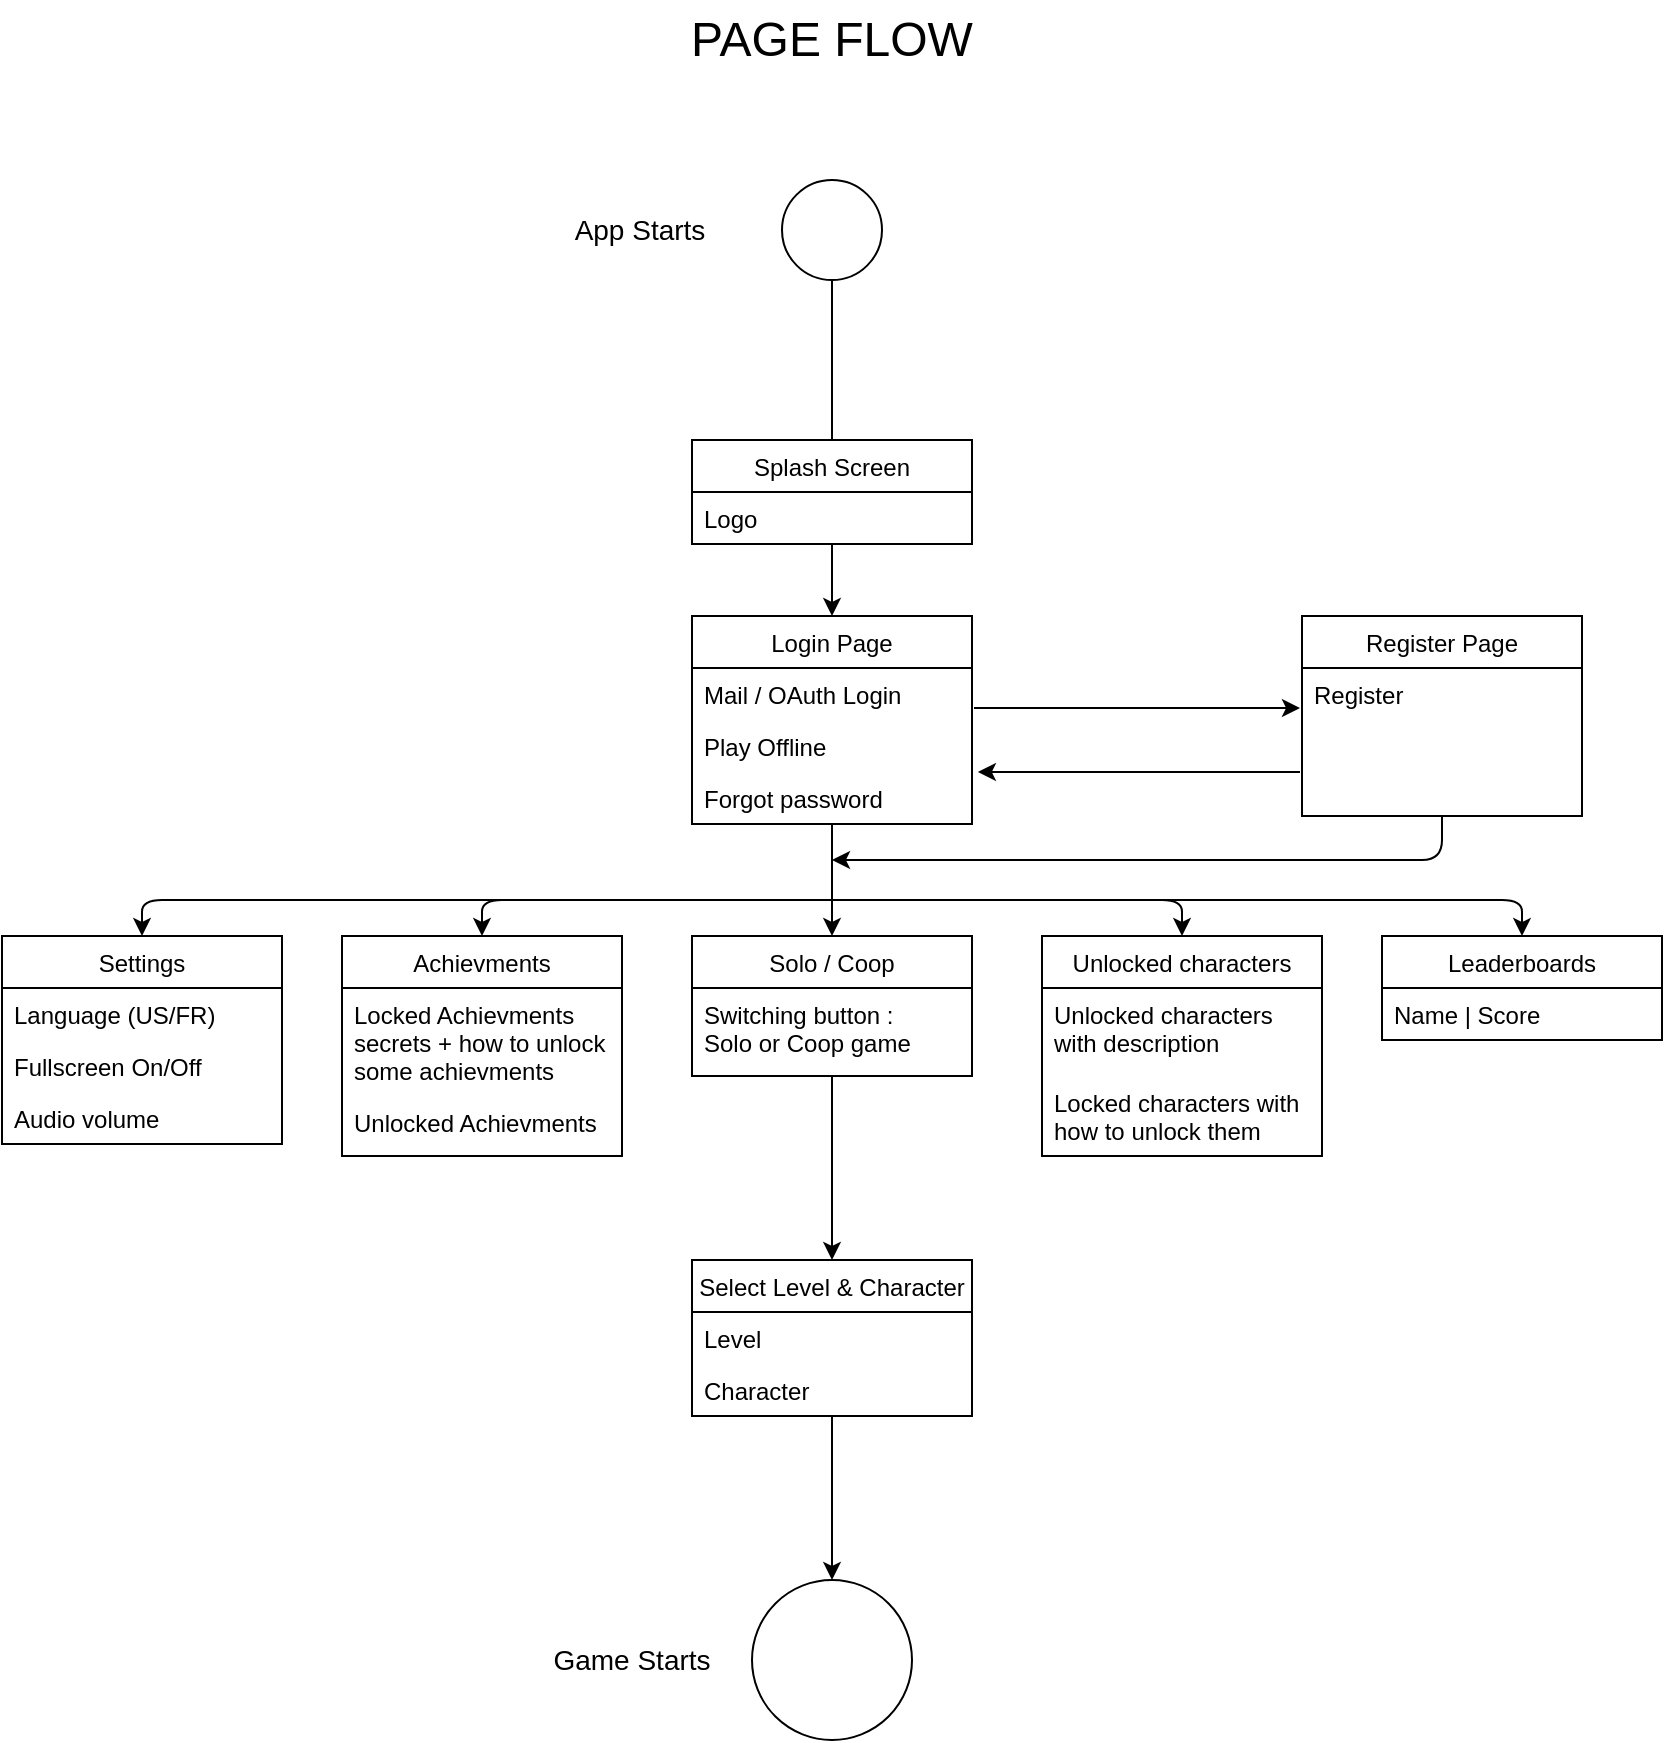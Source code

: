 <mxfile version="12.2.6" type="device" pages="1"><diagram id="9ZTFuKbLaaTlBLVydJLV" name="Page-1"><mxGraphModel dx="971" dy="521" grid="1" gridSize="10" guides="1" tooltips="1" connect="1" arrows="1" fold="1" page="1" pageScale="1" pageWidth="850" pageHeight="1100" math="0" shadow="0"><root><mxCell id="0"/><mxCell id="1" parent="0"/><mxCell id="7dmkmuUX9pxbG9tnKf14-1" value="&lt;font style=&quot;font-size: 24px&quot;&gt;PAGE FLOW&lt;/font&gt;" style="text;html=1;strokeColor=none;fillColor=none;align=center;verticalAlign=middle;whiteSpace=wrap;rounded=0;" parent="1" vertex="1"><mxGeometry x="265" y="30" width="320" height="40" as="geometry"/></mxCell><mxCell id="7dmkmuUX9pxbG9tnKf14-2" value="" style="ellipse;whiteSpace=wrap;html=1;aspect=fixed;" parent="1" vertex="1"><mxGeometry x="400" y="120" width="50" height="50" as="geometry"/></mxCell><mxCell id="7dmkmuUX9pxbG9tnKf14-3" value="" style="endArrow=none;html=1;entryX=0.5;entryY=1;entryDx=0;entryDy=0;exitX=0.5;exitY=0;exitDx=0;exitDy=0;" parent="1" source="7dmkmuUX9pxbG9tnKf14-8" target="7dmkmuUX9pxbG9tnKf14-2" edge="1"><mxGeometry width="50" height="50" relative="1" as="geometry"><mxPoint x="115" y="250" as="sourcePoint"/><mxPoint x="130" y="200" as="targetPoint"/></mxGeometry></mxCell><mxCell id="7dmkmuUX9pxbG9tnKf14-4" value="&lt;font style=&quot;font-size: 14px&quot;&gt;App Starts&lt;/font&gt;" style="text;html=1;strokeColor=none;fillColor=none;align=center;verticalAlign=middle;whiteSpace=wrap;rounded=0;" parent="1" vertex="1"><mxGeometry x="280" y="130" width="98" height="30" as="geometry"/></mxCell><mxCell id="7dmkmuUX9pxbG9tnKf14-8" value="Splash Screen" style="swimlane;fontStyle=0;childLayout=stackLayout;horizontal=1;startSize=26;fillColor=none;horizontalStack=0;resizeParent=1;resizeParentMax=0;resizeLast=0;collapsible=1;marginBottom=0;" parent="1" vertex="1"><mxGeometry x="355" y="250" width="140" height="52" as="geometry"/></mxCell><mxCell id="7dmkmuUX9pxbG9tnKf14-10" value="Logo" style="text;strokeColor=none;fillColor=none;align=left;verticalAlign=top;spacingLeft=4;spacingRight=4;overflow=hidden;rotatable=0;points=[[0,0.5],[1,0.5]];portConstraint=eastwest;" parent="7dmkmuUX9pxbG9tnKf14-8" vertex="1"><mxGeometry y="26" width="140" height="26" as="geometry"/></mxCell><mxCell id="7dmkmuUX9pxbG9tnKf14-12" value="Login Page" style="swimlane;fontStyle=0;childLayout=stackLayout;horizontal=1;startSize=26;fillColor=none;horizontalStack=0;resizeParent=1;resizeParentMax=0;resizeLast=0;collapsible=1;marginBottom=0;" parent="1" vertex="1"><mxGeometry x="355" y="338" width="140" height="104" as="geometry"/></mxCell><mxCell id="7dmkmuUX9pxbG9tnKf14-13" value="Mail / OAuth Login&#xA;" style="text;strokeColor=none;fillColor=none;align=left;verticalAlign=top;spacingLeft=4;spacingRight=4;overflow=hidden;rotatable=0;points=[[0,0.5],[1,0.5]];portConstraint=eastwest;" parent="7dmkmuUX9pxbG9tnKf14-12" vertex="1"><mxGeometry y="26" width="140" height="26" as="geometry"/></mxCell><mxCell id="7dmkmuUX9pxbG9tnKf14-14" value="Play Offline" style="text;strokeColor=none;fillColor=none;align=left;verticalAlign=top;spacingLeft=4;spacingRight=4;overflow=hidden;rotatable=0;points=[[0,0.5],[1,0.5]];portConstraint=eastwest;" parent="7dmkmuUX9pxbG9tnKf14-12" vertex="1"><mxGeometry y="52" width="140" height="26" as="geometry"/></mxCell><mxCell id="7dmkmuUX9pxbG9tnKf14-15" value="Forgot password" style="text;strokeColor=none;fillColor=none;align=left;verticalAlign=top;spacingLeft=4;spacingRight=4;overflow=hidden;rotatable=0;points=[[0,0.5],[1,0.5]];portConstraint=eastwest;" parent="7dmkmuUX9pxbG9tnKf14-12" vertex="1"><mxGeometry y="78" width="140" height="26" as="geometry"/></mxCell><mxCell id="7dmkmuUX9pxbG9tnKf14-16" value="" style="endArrow=classic;html=1;entryX=0.5;entryY=0;entryDx=0;entryDy=0;" parent="1" target="7dmkmuUX9pxbG9tnKf14-12" edge="1"><mxGeometry width="50" height="50" relative="1" as="geometry"><mxPoint x="425" y="302" as="sourcePoint"/><mxPoint x="117" y="340" as="targetPoint"/></mxGeometry></mxCell><mxCell id="7dmkmuUX9pxbG9tnKf14-18" value="Register Page" style="swimlane;fontStyle=0;childLayout=stackLayout;horizontal=1;startSize=26;fillColor=none;horizontalStack=0;resizeParent=1;resizeParentMax=0;resizeLast=0;collapsible=1;marginBottom=0;" parent="1" vertex="1"><mxGeometry x="660" y="337.944" width="140" height="100" as="geometry"/></mxCell><mxCell id="7dmkmuUX9pxbG9tnKf14-19" value="Register" style="text;strokeColor=none;fillColor=none;align=left;verticalAlign=top;spacingLeft=4;spacingRight=4;overflow=hidden;rotatable=0;points=[[0,0.5],[1,0.5]];portConstraint=eastwest;" parent="7dmkmuUX9pxbG9tnKf14-18" vertex="1"><mxGeometry y="26" width="140" height="74" as="geometry"/></mxCell><mxCell id="7dmkmuUX9pxbG9tnKf14-22" value="" style="endArrow=classic;html=1;" parent="1" edge="1"><mxGeometry width="50" height="50" relative="1" as="geometry"><mxPoint x="496" y="384" as="sourcePoint"/><mxPoint x="659" y="384" as="targetPoint"/></mxGeometry></mxCell><mxCell id="7dmkmuUX9pxbG9tnKf14-23" value="" style="endArrow=classic;html=1;entryX=1.021;entryY=1;entryDx=0;entryDy=0;entryPerimeter=0;" parent="1" target="7dmkmuUX9pxbG9tnKf14-14" edge="1"><mxGeometry width="50" height="50" relative="1" as="geometry"><mxPoint x="659" y="416" as="sourcePoint"/><mxPoint x="595" y="410" as="targetPoint"/></mxGeometry></mxCell><mxCell id="7dmkmuUX9pxbG9tnKf14-24" value="" style="endArrow=classic;html=1;exitX=0.5;exitY=1;exitDx=0;exitDy=0;" parent="1" source="7dmkmuUX9pxbG9tnKf14-12" edge="1"><mxGeometry width="50" height="50" relative="1" as="geometry"><mxPoint x="90" y="510" as="sourcePoint"/><mxPoint x="425" y="498" as="targetPoint"/></mxGeometry></mxCell><mxCell id="7dmkmuUX9pxbG9tnKf14-29" value="" style="endArrow=classic;html=1;exitX=0.5;exitY=1;exitDx=0;exitDy=0;" parent="1" source="7dmkmuUX9pxbG9tnKf14-18" edge="1"><mxGeometry width="50" height="50" relative="1" as="geometry"><mxPoint x="330" y="440" as="sourcePoint"/><mxPoint x="425" y="460" as="targetPoint"/><Array as="points"><mxPoint x="730" y="460"/><mxPoint x="460" y="460"/></Array></mxGeometry></mxCell><mxCell id="Kcu6MGjQvvZdO2UNDdKB-2" value="Select Level &amp; Character" style="swimlane;fontStyle=0;childLayout=stackLayout;horizontal=1;startSize=26;fillColor=none;horizontalStack=0;resizeParent=1;resizeParentMax=0;resizeLast=0;collapsible=1;marginBottom=0;" parent="1" vertex="1"><mxGeometry x="355" y="660" width="140" height="78" as="geometry"/></mxCell><mxCell id="Kcu6MGjQvvZdO2UNDdKB-3" value="Level" style="text;strokeColor=none;fillColor=none;align=left;verticalAlign=top;spacingLeft=4;spacingRight=4;overflow=hidden;rotatable=0;points=[[0,0.5],[1,0.5]];portConstraint=eastwest;" parent="Kcu6MGjQvvZdO2UNDdKB-2" vertex="1"><mxGeometry y="26" width="140" height="26" as="geometry"/></mxCell><mxCell id="Kcu6MGjQvvZdO2UNDdKB-4" value="Character" style="text;strokeColor=none;fillColor=none;align=left;verticalAlign=top;spacingLeft=4;spacingRight=4;overflow=hidden;rotatable=0;points=[[0,0.5],[1,0.5]];portConstraint=eastwest;" parent="Kcu6MGjQvvZdO2UNDdKB-2" vertex="1"><mxGeometry y="52" width="140" height="26" as="geometry"/></mxCell><mxCell id="Kcu6MGjQvvZdO2UNDdKB-6" value="" style="endArrow=classic;html=1;exitX=0.5;exitY=1;exitDx=0;exitDy=0;entryX=0.5;entryY=0;entryDx=0;entryDy=0;" parent="1" source="muZz7DcOTvjvVoEXRwm4-7" target="Kcu6MGjQvvZdO2UNDdKB-2" edge="1"><mxGeometry width="50" height="50" relative="1" as="geometry"><mxPoint x="425" y="600" as="sourcePoint"/><mxPoint x="140" y="620" as="targetPoint"/></mxGeometry></mxCell><mxCell id="Kcu6MGjQvvZdO2UNDdKB-12" value="Achievments" style="swimlane;fontStyle=0;childLayout=stackLayout;horizontal=1;startSize=26;fillColor=none;horizontalStack=0;resizeParent=1;resizeParentMax=0;resizeLast=0;collapsible=1;marginBottom=0;" parent="1" vertex="1"><mxGeometry x="180" y="498" width="140" height="110" as="geometry"/></mxCell><mxCell id="Kcu6MGjQvvZdO2UNDdKB-13" value="Locked Achievments&#xA;secrets + how to unlock&#xA;some achievments&#xA;" style="text;strokeColor=none;fillColor=none;align=left;verticalAlign=top;spacingLeft=4;spacingRight=4;overflow=hidden;rotatable=0;points=[[0,0.5],[1,0.5]];portConstraint=eastwest;" parent="Kcu6MGjQvvZdO2UNDdKB-12" vertex="1"><mxGeometry y="26" width="140" height="54" as="geometry"/></mxCell><mxCell id="Kcu6MGjQvvZdO2UNDdKB-14" value="Unlocked Achievments" style="text;strokeColor=none;fillColor=none;align=left;verticalAlign=top;spacingLeft=4;spacingRight=4;overflow=hidden;rotatable=0;points=[[0,0.5],[1,0.5]];portConstraint=eastwest;" parent="Kcu6MGjQvvZdO2UNDdKB-12" vertex="1"><mxGeometry y="80" width="140" height="30" as="geometry"/></mxCell><mxCell id="Kcu6MGjQvvZdO2UNDdKB-16" value="Unlocked characters" style="swimlane;fontStyle=0;childLayout=stackLayout;horizontal=1;startSize=26;fillColor=none;horizontalStack=0;resizeParent=1;resizeParentMax=0;resizeLast=0;collapsible=1;marginBottom=0;" parent="1" vertex="1"><mxGeometry x="530" y="498" width="140" height="110" as="geometry"/></mxCell><mxCell id="Kcu6MGjQvvZdO2UNDdKB-17" value="Unlocked characters &#xA;with description&#xA;" style="text;strokeColor=none;fillColor=none;align=left;verticalAlign=top;spacingLeft=4;spacingRight=4;overflow=hidden;rotatable=0;points=[[0,0.5],[1,0.5]];portConstraint=eastwest;" parent="Kcu6MGjQvvZdO2UNDdKB-16" vertex="1"><mxGeometry y="26" width="140" height="44" as="geometry"/></mxCell><mxCell id="Kcu6MGjQvvZdO2UNDdKB-18" value="Locked characters with &#xA;how to unlock them&#xA;" style="text;strokeColor=none;fillColor=none;align=left;verticalAlign=top;spacingLeft=4;spacingRight=4;overflow=hidden;rotatable=0;points=[[0,0.5],[1,0.5]];portConstraint=eastwest;" parent="Kcu6MGjQvvZdO2UNDdKB-16" vertex="1"><mxGeometry y="70" width="140" height="40" as="geometry"/></mxCell><mxCell id="Kcu6MGjQvvZdO2UNDdKB-20" value="" style="endArrow=classic;html=1;entryX=0.5;entryY=0;entryDx=0;entryDy=0;" parent="1" target="Kcu6MGjQvvZdO2UNDdKB-16" edge="1"><mxGeometry width="50" height="50" relative="1" as="geometry"><mxPoint x="430" y="480" as="sourcePoint"/><mxPoint x="790" y="460" as="targetPoint"/><Array as="points"><mxPoint x="600" y="480"/></Array></mxGeometry></mxCell><mxCell id="Kcu6MGjQvvZdO2UNDdKB-21" value="" style="endArrow=classic;html=1;entryX=0.5;entryY=0;entryDx=0;entryDy=0;" parent="1" target="Kcu6MGjQvvZdO2UNDdKB-12" edge="1"><mxGeometry width="50" height="50" relative="1" as="geometry"><mxPoint x="440" y="480" as="sourcePoint"/><mxPoint x="220" y="410" as="targetPoint"/><Array as="points"><mxPoint x="250" y="480"/></Array></mxGeometry></mxCell><mxCell id="muZz7DcOTvjvVoEXRwm4-7" value="Solo / Coop" style="swimlane;fontStyle=0;childLayout=stackLayout;horizontal=1;startSize=26;fillColor=none;horizontalStack=0;resizeParent=1;resizeParentMax=0;resizeLast=0;collapsible=1;marginBottom=0;" parent="1" vertex="1"><mxGeometry x="355" y="498" width="140" height="70" as="geometry"/></mxCell><mxCell id="muZz7DcOTvjvVoEXRwm4-8" value="Switching button :&#xA;Solo or Coop game" style="text;strokeColor=none;fillColor=none;align=left;verticalAlign=top;spacingLeft=4;spacingRight=4;overflow=hidden;rotatable=0;points=[[0,0.5],[1,0.5]];portConstraint=eastwest;" parent="muZz7DcOTvjvVoEXRwm4-7" vertex="1"><mxGeometry y="26" width="140" height="44" as="geometry"/></mxCell><mxCell id="Jr7Jo4ueROW0rL0Cj_Wn-1" value="" style="ellipse;whiteSpace=wrap;html=1;aspect=fixed;" parent="1" vertex="1"><mxGeometry x="385" y="820" width="80" height="80" as="geometry"/></mxCell><mxCell id="Jr7Jo4ueROW0rL0Cj_Wn-2" value="" style="endArrow=classic;html=1;entryX=0.5;entryY=0;entryDx=0;entryDy=0;exitX=0.5;exitY=1;exitDx=0;exitDy=0;" parent="1" source="Kcu6MGjQvvZdO2UNDdKB-2" target="Jr7Jo4ueROW0rL0Cj_Wn-1" edge="1"><mxGeometry width="50" height="50" relative="1" as="geometry"><mxPoint x="425" y="750" as="sourcePoint"/><mxPoint x="450" y="740" as="targetPoint"/><Array as="points"><mxPoint x="425" y="790"/></Array></mxGeometry></mxCell><mxCell id="Jr7Jo4ueROW0rL0Cj_Wn-3" value="&lt;font style=&quot;font-size: 14px&quot;&gt;Game Starts&lt;/font&gt;" style="text;html=1;strokeColor=none;fillColor=none;align=center;verticalAlign=middle;whiteSpace=wrap;rounded=0;" parent="1" vertex="1"><mxGeometry x="280" y="845" width="90" height="30" as="geometry"/></mxCell><mxCell id="Fn2S5733SKfRK0unT_di-1" value="" style="endArrow=classic;html=1;entryX=0.5;entryY=0;entryDx=0;entryDy=0;" parent="1" target="Fn2S5733SKfRK0unT_di-2" edge="1"><mxGeometry width="50" height="50" relative="1" as="geometry"><mxPoint x="260" y="480" as="sourcePoint"/><mxPoint x="150" y="390" as="targetPoint"/><Array as="points"><mxPoint x="80" y="480"/></Array></mxGeometry></mxCell><mxCell id="Fn2S5733SKfRK0unT_di-2" value="Settings" style="swimlane;fontStyle=0;childLayout=stackLayout;horizontal=1;startSize=26;fillColor=none;horizontalStack=0;resizeParent=1;resizeParentMax=0;resizeLast=0;collapsible=1;marginBottom=0;" parent="1" vertex="1"><mxGeometry x="10" y="498" width="140" height="104" as="geometry"/></mxCell><mxCell id="Fn2S5733SKfRK0unT_di-3" value="Language (US/FR)" style="text;strokeColor=none;fillColor=none;align=left;verticalAlign=top;spacingLeft=4;spacingRight=4;overflow=hidden;rotatable=0;points=[[0,0.5],[1,0.5]];portConstraint=eastwest;" parent="Fn2S5733SKfRK0unT_di-2" vertex="1"><mxGeometry y="26" width="140" height="26" as="geometry"/></mxCell><mxCell id="Fn2S5733SKfRK0unT_di-4" value="Fullscreen On/Off" style="text;strokeColor=none;fillColor=none;align=left;verticalAlign=top;spacingLeft=4;spacingRight=4;overflow=hidden;rotatable=0;points=[[0,0.5],[1,0.5]];portConstraint=eastwest;" parent="Fn2S5733SKfRK0unT_di-2" vertex="1"><mxGeometry y="52" width="140" height="26" as="geometry"/></mxCell><mxCell id="Fn2S5733SKfRK0unT_di-5" value="Audio volume" style="text;strokeColor=none;fillColor=none;align=left;verticalAlign=top;spacingLeft=4;spacingRight=4;overflow=hidden;rotatable=0;points=[[0,0.5],[1,0.5]];portConstraint=eastwest;" parent="Fn2S5733SKfRK0unT_di-2" vertex="1"><mxGeometry y="78" width="140" height="26" as="geometry"/></mxCell><mxCell id="Fn2S5733SKfRK0unT_di-6" value="Leaderboards" style="swimlane;fontStyle=0;childLayout=stackLayout;horizontal=1;startSize=26;fillColor=none;horizontalStack=0;resizeParent=1;resizeParentMax=0;resizeLast=0;collapsible=1;marginBottom=0;" parent="1" vertex="1"><mxGeometry x="700" y="498" width="140" height="52" as="geometry"/></mxCell><mxCell id="Fn2S5733SKfRK0unT_di-7" value="Name | Score" style="text;strokeColor=none;fillColor=none;align=left;verticalAlign=top;spacingLeft=4;spacingRight=4;overflow=hidden;rotatable=0;points=[[0,0.5],[1,0.5]];portConstraint=eastwest;" parent="Fn2S5733SKfRK0unT_di-6" vertex="1"><mxGeometry y="26" width="140" height="26" as="geometry"/></mxCell><mxCell id="Fn2S5733SKfRK0unT_di-10" value="" style="endArrow=classic;html=1;entryX=0.5;entryY=0;entryDx=0;entryDy=0;" parent="1" target="Fn2S5733SKfRK0unT_di-6" edge="1"><mxGeometry width="50" height="50" relative="1" as="geometry"><mxPoint x="590" y="480" as="sourcePoint"/><mxPoint x="820" y="440" as="targetPoint"/><Array as="points"><mxPoint x="770" y="480"/></Array></mxGeometry></mxCell></root></mxGraphModel></diagram></mxfile>